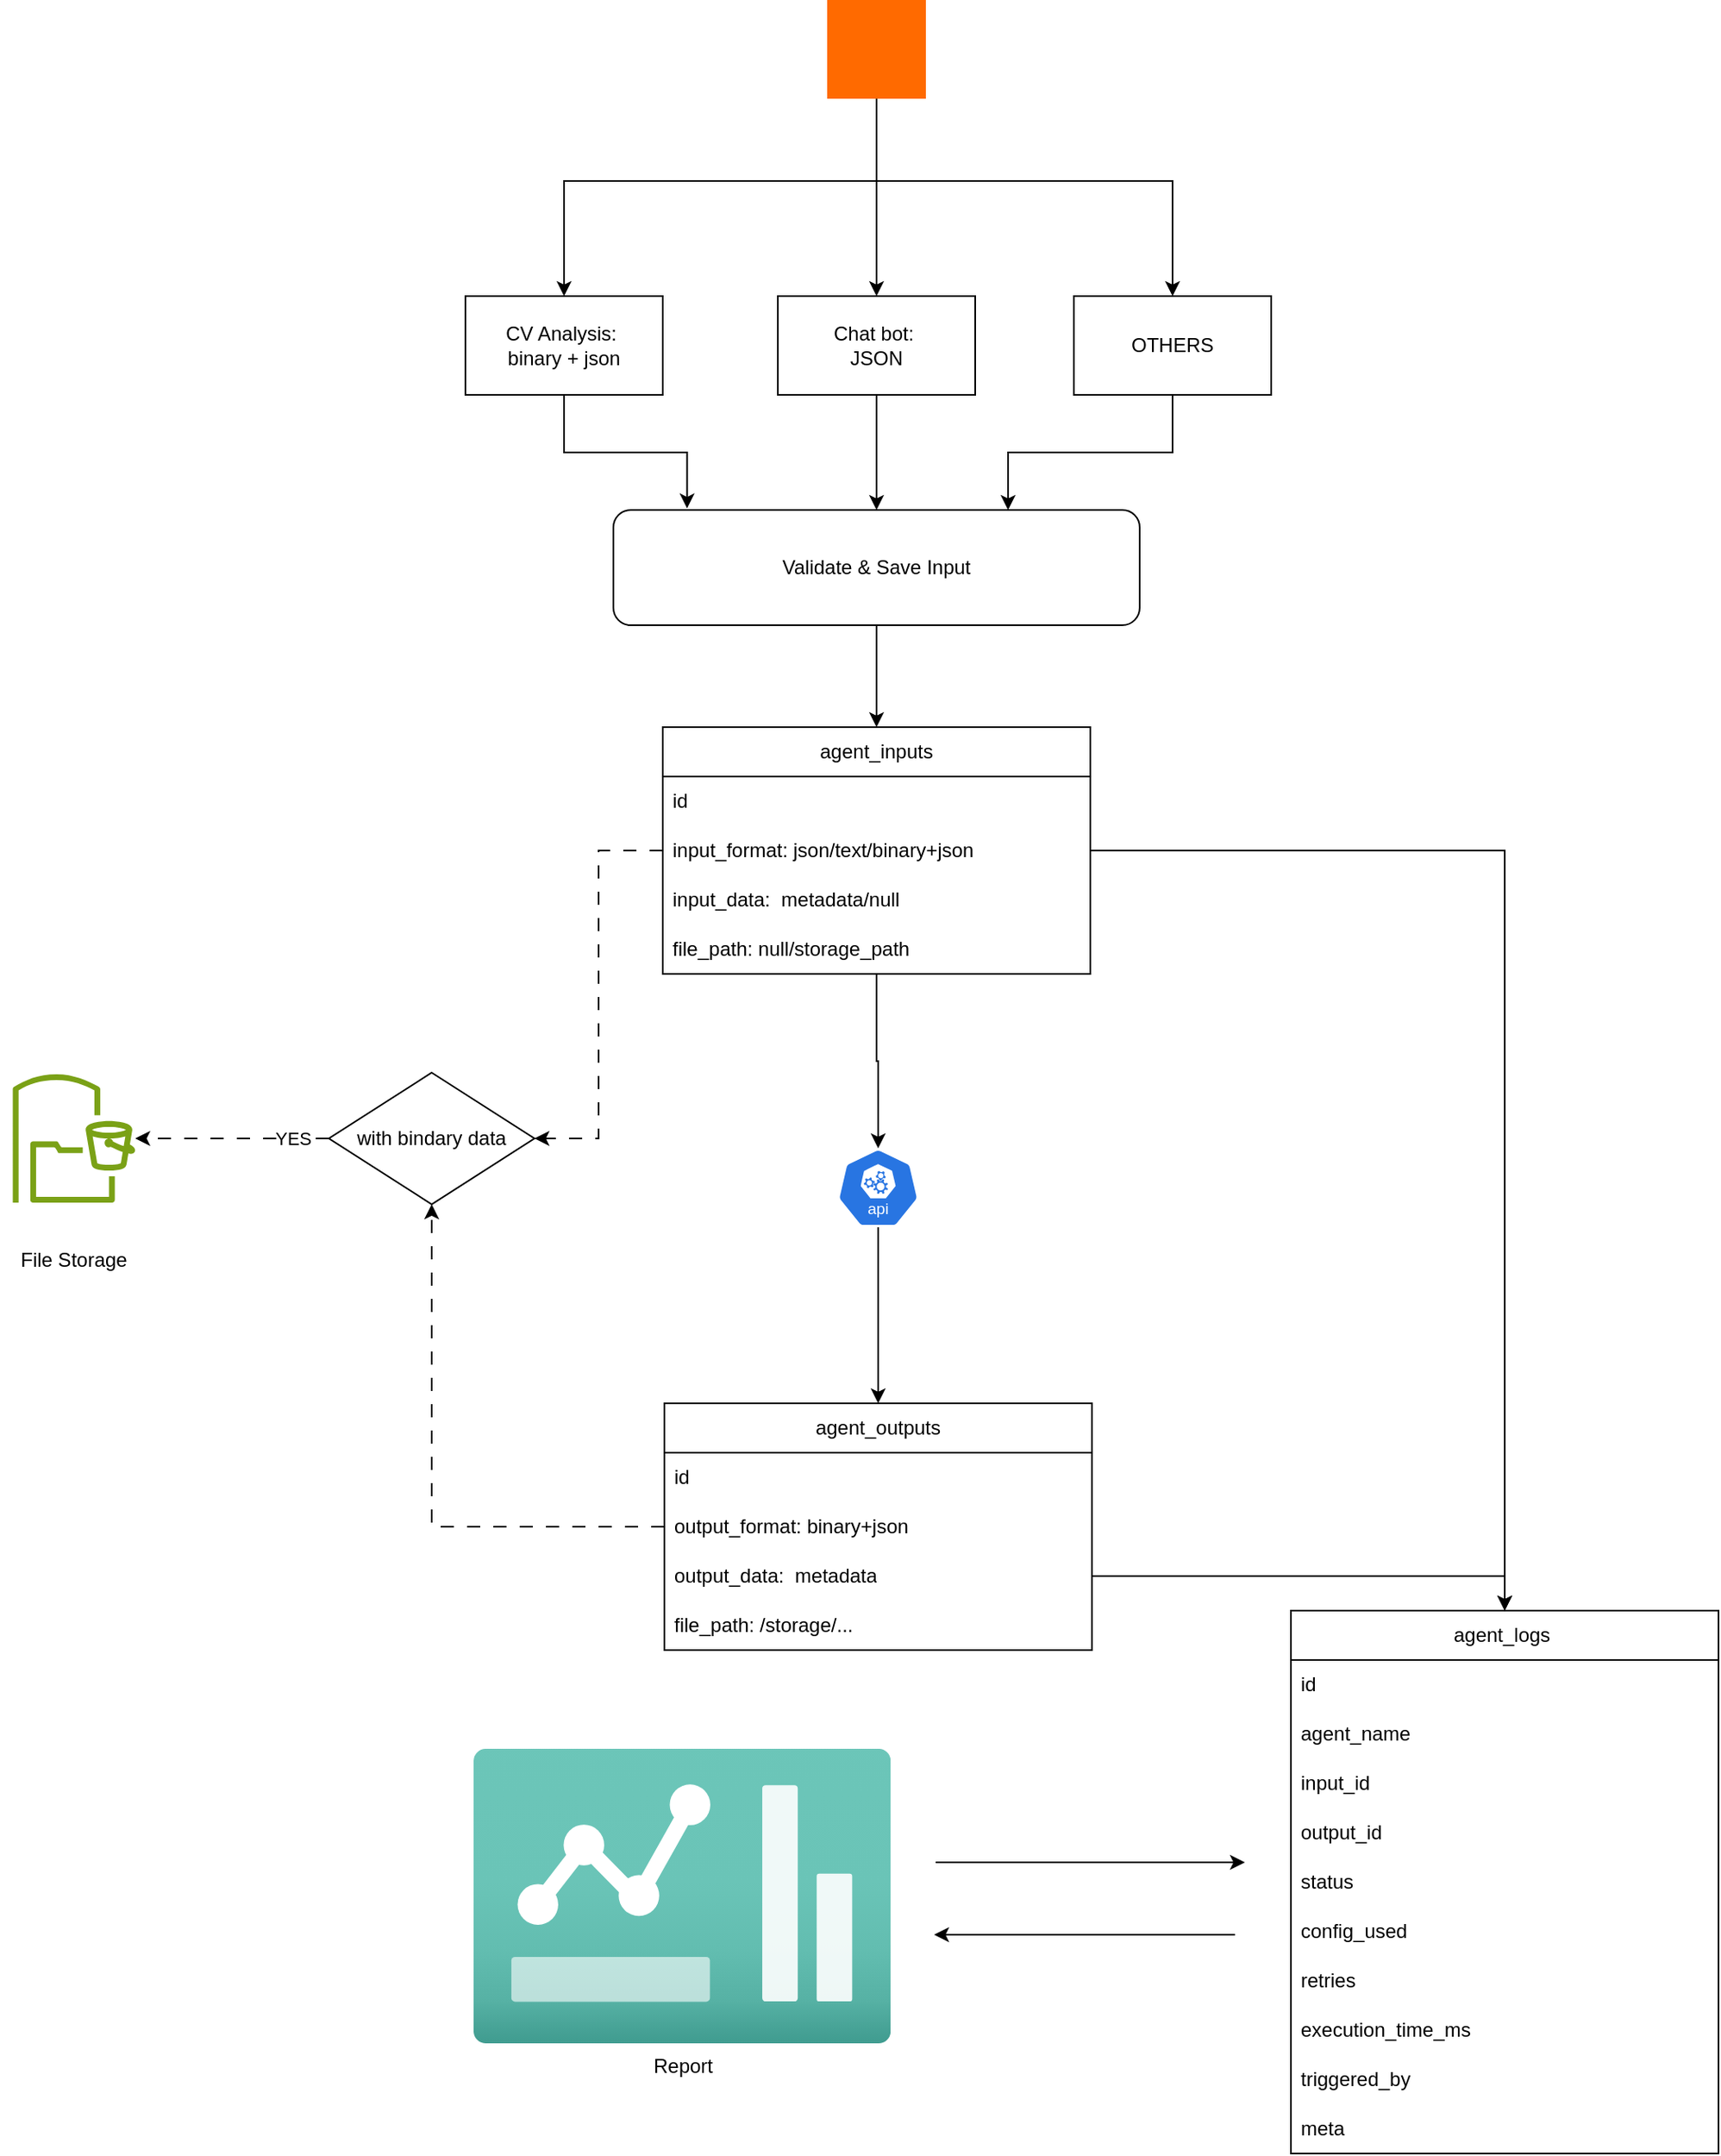 <mxfile version="27.1.6">
  <diagram name="Page-1" id="zDOP0jebSu5d6wPxCG_s">
    <mxGraphModel dx="3420" dy="1424" grid="0" gridSize="10" guides="1" tooltips="1" connect="1" arrows="1" fold="1" page="1" pageScale="1" pageWidth="827" pageHeight="1169" math="0" shadow="0">
      <root>
        <mxCell id="0" />
        <mxCell id="1" parent="0" />
        <mxCell id="acciNMVjRk3j5oxI-nDW-7" style="edgeStyle=orthogonalEdgeStyle;rounded=0;orthogonalLoop=1;jettySize=auto;html=1;" edge="1" parent="1" source="acciNMVjRk3j5oxI-nDW-1" target="acciNMVjRk3j5oxI-nDW-4">
          <mxGeometry relative="1" as="geometry" />
        </mxCell>
        <mxCell id="acciNMVjRk3j5oxI-nDW-8" style="edgeStyle=orthogonalEdgeStyle;rounded=0;orthogonalLoop=1;jettySize=auto;html=1;" edge="1" parent="1" source="acciNMVjRk3j5oxI-nDW-1" target="acciNMVjRk3j5oxI-nDW-3">
          <mxGeometry relative="1" as="geometry">
            <Array as="points">
              <mxPoint x="400" y="210" />
              <mxPoint x="210" y="210" />
            </Array>
          </mxGeometry>
        </mxCell>
        <mxCell id="acciNMVjRk3j5oxI-nDW-9" style="edgeStyle=orthogonalEdgeStyle;rounded=0;orthogonalLoop=1;jettySize=auto;html=1;entryX=0.5;entryY=0;entryDx=0;entryDy=0;" edge="1" parent="1" source="acciNMVjRk3j5oxI-nDW-1" target="acciNMVjRk3j5oxI-nDW-5">
          <mxGeometry relative="1" as="geometry">
            <Array as="points">
              <mxPoint x="400" y="210" />
              <mxPoint x="580" y="210" />
            </Array>
          </mxGeometry>
        </mxCell>
        <mxCell id="acciNMVjRk3j5oxI-nDW-1" value="" style="points=[];aspect=fixed;html=1;align=center;shadow=0;dashed=0;fillColor=#FF6A00;strokeColor=none;shape=mxgraph.alibaba_cloud.user;" vertex="1" parent="1">
          <mxGeometry x="370" y="100" width="60" height="60" as="geometry" />
        </mxCell>
        <mxCell id="acciNMVjRk3j5oxI-nDW-3" value="CV Analysis:&amp;nbsp;&lt;div&gt;binary + json&lt;/div&gt;" style="rounded=0;whiteSpace=wrap;html=1;" vertex="1" parent="1">
          <mxGeometry x="150" y="280" width="120" height="60" as="geometry" />
        </mxCell>
        <mxCell id="acciNMVjRk3j5oxI-nDW-14" style="edgeStyle=orthogonalEdgeStyle;rounded=0;orthogonalLoop=1;jettySize=auto;html=1;entryX=0.5;entryY=0;entryDx=0;entryDy=0;" edge="1" parent="1" source="acciNMVjRk3j5oxI-nDW-4" target="acciNMVjRk3j5oxI-nDW-12">
          <mxGeometry relative="1" as="geometry" />
        </mxCell>
        <mxCell id="acciNMVjRk3j5oxI-nDW-4" value="Chat bot:&amp;nbsp;&lt;div&gt;&lt;span style=&quot;background-color: transparent; color: light-dark(rgb(0, 0, 0), rgb(255, 255, 255));&quot;&gt;JSON&lt;/span&gt;&lt;/div&gt;" style="rounded=0;whiteSpace=wrap;html=1;" vertex="1" parent="1">
          <mxGeometry x="340" y="280" width="120" height="60" as="geometry" />
        </mxCell>
        <mxCell id="acciNMVjRk3j5oxI-nDW-15" style="edgeStyle=orthogonalEdgeStyle;rounded=0;orthogonalLoop=1;jettySize=auto;html=1;entryX=0.75;entryY=0;entryDx=0;entryDy=0;" edge="1" parent="1" source="acciNMVjRk3j5oxI-nDW-5" target="acciNMVjRk3j5oxI-nDW-12">
          <mxGeometry relative="1" as="geometry" />
        </mxCell>
        <mxCell id="acciNMVjRk3j5oxI-nDW-5" value="OTHERS" style="rounded=0;whiteSpace=wrap;html=1;" vertex="1" parent="1">
          <mxGeometry x="520" y="280" width="120" height="60" as="geometry" />
        </mxCell>
        <mxCell id="acciNMVjRk3j5oxI-nDW-37" style="edgeStyle=orthogonalEdgeStyle;rounded=0;orthogonalLoop=1;jettySize=auto;html=1;exitX=0.5;exitY=1;exitDx=0;exitDy=0;" edge="1" parent="1" source="acciNMVjRk3j5oxI-nDW-12" target="acciNMVjRk3j5oxI-nDW-22">
          <mxGeometry relative="1" as="geometry" />
        </mxCell>
        <mxCell id="acciNMVjRk3j5oxI-nDW-12" value="Validate &amp;amp; Save Input" style="rounded=1;whiteSpace=wrap;html=1;" vertex="1" parent="1">
          <mxGeometry x="240" y="410" width="320" height="70" as="geometry" />
        </mxCell>
        <mxCell id="acciNMVjRk3j5oxI-nDW-13" style="edgeStyle=orthogonalEdgeStyle;rounded=0;orthogonalLoop=1;jettySize=auto;html=1;entryX=0.14;entryY=-0.014;entryDx=0;entryDy=0;entryPerimeter=0;" edge="1" parent="1" source="acciNMVjRk3j5oxI-nDW-3" target="acciNMVjRk3j5oxI-nDW-12">
          <mxGeometry relative="1" as="geometry" />
        </mxCell>
        <mxCell id="acciNMVjRk3j5oxI-nDW-97" style="edgeStyle=orthogonalEdgeStyle;rounded=0;orthogonalLoop=1;jettySize=auto;html=1;entryX=1;entryY=0.5;entryDx=0;entryDy=0;dashed=1;dashPattern=8 8;" edge="1" parent="1" source="acciNMVjRk3j5oxI-nDW-22" target="acciNMVjRk3j5oxI-nDW-96">
          <mxGeometry relative="1" as="geometry" />
        </mxCell>
        <mxCell id="acciNMVjRk3j5oxI-nDW-22" value="agent_inputs" style="swimlane;fontStyle=0;childLayout=stackLayout;horizontal=1;startSize=30;horizontalStack=0;resizeParent=1;resizeParentMax=0;resizeLast=0;collapsible=1;marginBottom=0;whiteSpace=wrap;html=1;" vertex="1" parent="1">
          <mxGeometry x="270" y="542" width="260" height="150" as="geometry" />
        </mxCell>
        <mxCell id="acciNMVjRk3j5oxI-nDW-23" value="id" style="text;strokeColor=none;fillColor=none;align=left;verticalAlign=middle;spacingLeft=4;spacingRight=4;overflow=hidden;points=[[0,0.5],[1,0.5]];portConstraint=eastwest;rotatable=0;whiteSpace=wrap;html=1;" vertex="1" parent="acciNMVjRk3j5oxI-nDW-22">
          <mxGeometry y="30" width="260" height="30" as="geometry" />
        </mxCell>
        <mxCell id="acciNMVjRk3j5oxI-nDW-24" value="input_format: json/text/binary+json" style="text;strokeColor=none;fillColor=none;align=left;verticalAlign=middle;spacingLeft=4;spacingRight=4;overflow=hidden;points=[[0,0.5],[1,0.5]];portConstraint=eastwest;rotatable=0;whiteSpace=wrap;html=1;" vertex="1" parent="acciNMVjRk3j5oxI-nDW-22">
          <mxGeometry y="60" width="260" height="30" as="geometry" />
        </mxCell>
        <mxCell id="acciNMVjRk3j5oxI-nDW-25" value="input_data:&amp;nbsp; metadata/null" style="text;strokeColor=none;fillColor=none;align=left;verticalAlign=middle;spacingLeft=4;spacingRight=4;overflow=hidden;points=[[0,0.5],[1,0.5]];portConstraint=eastwest;rotatable=0;whiteSpace=wrap;html=1;" vertex="1" parent="acciNMVjRk3j5oxI-nDW-22">
          <mxGeometry y="90" width="260" height="30" as="geometry" />
        </mxCell>
        <mxCell id="acciNMVjRk3j5oxI-nDW-26" value="file_path: null/storage_path" style="text;strokeColor=none;fillColor=none;align=left;verticalAlign=middle;spacingLeft=4;spacingRight=4;overflow=hidden;points=[[0,0.5],[1,0.5]];portConstraint=eastwest;rotatable=0;whiteSpace=wrap;html=1;" vertex="1" parent="acciNMVjRk3j5oxI-nDW-22">
          <mxGeometry y="120" width="260" height="30" as="geometry" />
        </mxCell>
        <mxCell id="acciNMVjRk3j5oxI-nDW-39" value="" style="sketch=0;outlineConnect=0;fontColor=#232F3E;gradientColor=none;fillColor=#7AA116;strokeColor=none;dashed=0;verticalLabelPosition=bottom;verticalAlign=top;align=center;html=1;fontSize=12;fontStyle=0;aspect=fixed;pointerEvents=1;shape=mxgraph.aws4.s3_file_gateway;" vertex="1" parent="1">
          <mxGeometry x="-127" y="753" width="78" height="78" as="geometry" />
        </mxCell>
        <mxCell id="acciNMVjRk3j5oxI-nDW-45" value="File Storage" style="text;strokeColor=none;align=center;fillColor=none;html=1;verticalAlign=middle;whiteSpace=wrap;rounded=0;" vertex="1" parent="1">
          <mxGeometry x="-133" y="851" width="90" height="30" as="geometry" />
        </mxCell>
        <mxCell id="acciNMVjRk3j5oxI-nDW-102" style="edgeStyle=orthogonalEdgeStyle;rounded=0;orthogonalLoop=1;jettySize=auto;html=1;" edge="1" parent="1" source="acciNMVjRk3j5oxI-nDW-46" target="acciNMVjRk3j5oxI-nDW-51">
          <mxGeometry relative="1" as="geometry" />
        </mxCell>
        <mxCell id="acciNMVjRk3j5oxI-nDW-46" value="" style="aspect=fixed;sketch=0;html=1;dashed=0;whitespace=wrap;verticalLabelPosition=bottom;verticalAlign=top;fillColor=#2875E2;strokeColor=#ffffff;points=[[0.005,0.63,0],[0.1,0.2,0],[0.9,0.2,0],[0.5,0,0],[0.995,0.63,0],[0.72,0.99,0],[0.5,1,0],[0.28,0.99,0]];shape=mxgraph.kubernetes.icon2;kubernetesLabel=1;prIcon=api" vertex="1" parent="1">
          <mxGeometry x="376" y="798" width="50" height="48" as="geometry" />
        </mxCell>
        <mxCell id="acciNMVjRk3j5oxI-nDW-48" style="edgeStyle=orthogonalEdgeStyle;rounded=0;orthogonalLoop=1;jettySize=auto;html=1;entryX=0.5;entryY=0;entryDx=0;entryDy=0;entryPerimeter=0;" edge="1" parent="1" source="acciNMVjRk3j5oxI-nDW-22" target="acciNMVjRk3j5oxI-nDW-46">
          <mxGeometry relative="1" as="geometry" />
        </mxCell>
        <mxCell id="acciNMVjRk3j5oxI-nDW-51" value="agent_outputs" style="swimlane;fontStyle=0;childLayout=stackLayout;horizontal=1;startSize=30;horizontalStack=0;resizeParent=1;resizeParentMax=0;resizeLast=0;collapsible=1;marginBottom=0;whiteSpace=wrap;html=1;" vertex="1" parent="1">
          <mxGeometry x="271" y="953" width="260" height="150" as="geometry" />
        </mxCell>
        <mxCell id="acciNMVjRk3j5oxI-nDW-52" value="id" style="text;strokeColor=none;fillColor=none;align=left;verticalAlign=middle;spacingLeft=4;spacingRight=4;overflow=hidden;points=[[0,0.5],[1,0.5]];portConstraint=eastwest;rotatable=0;whiteSpace=wrap;html=1;" vertex="1" parent="acciNMVjRk3j5oxI-nDW-51">
          <mxGeometry y="30" width="260" height="30" as="geometry" />
        </mxCell>
        <mxCell id="acciNMVjRk3j5oxI-nDW-53" value="output_format: binary+json" style="text;strokeColor=none;fillColor=none;align=left;verticalAlign=middle;spacingLeft=4;spacingRight=4;overflow=hidden;points=[[0,0.5],[1,0.5]];portConstraint=eastwest;rotatable=0;whiteSpace=wrap;html=1;" vertex="1" parent="acciNMVjRk3j5oxI-nDW-51">
          <mxGeometry y="60" width="260" height="30" as="geometry" />
        </mxCell>
        <mxCell id="acciNMVjRk3j5oxI-nDW-54" value="output_data:&amp;nbsp; metadata" style="text;strokeColor=none;fillColor=none;align=left;verticalAlign=middle;spacingLeft=4;spacingRight=4;overflow=hidden;points=[[0,0.5],[1,0.5]];portConstraint=eastwest;rotatable=0;whiteSpace=wrap;html=1;" vertex="1" parent="acciNMVjRk3j5oxI-nDW-51">
          <mxGeometry y="90" width="260" height="30" as="geometry" />
        </mxCell>
        <mxCell id="acciNMVjRk3j5oxI-nDW-55" value="file_path: /storage/..." style="text;strokeColor=none;fillColor=none;align=left;verticalAlign=middle;spacingLeft=4;spacingRight=4;overflow=hidden;points=[[0,0.5],[1,0.5]];portConstraint=eastwest;rotatable=0;whiteSpace=wrap;html=1;" vertex="1" parent="acciNMVjRk3j5oxI-nDW-51">
          <mxGeometry y="120" width="260" height="30" as="geometry" />
        </mxCell>
        <mxCell id="acciNMVjRk3j5oxI-nDW-74" value="agent_logs&amp;nbsp;" style="swimlane;fontStyle=0;childLayout=stackLayout;horizontal=1;startSize=30;horizontalStack=0;resizeParent=1;resizeParentMax=0;resizeLast=0;collapsible=1;marginBottom=0;whiteSpace=wrap;html=1;" vertex="1" parent="1">
          <mxGeometry x="652" y="1079" width="260" height="330" as="geometry" />
        </mxCell>
        <mxCell id="acciNMVjRk3j5oxI-nDW-75" value="id" style="text;strokeColor=none;fillColor=none;align=left;verticalAlign=middle;spacingLeft=4;spacingRight=4;overflow=hidden;points=[[0,0.5],[1,0.5]];portConstraint=eastwest;rotatable=0;whiteSpace=wrap;html=1;" vertex="1" parent="acciNMVjRk3j5oxI-nDW-74">
          <mxGeometry y="30" width="260" height="30" as="geometry" />
        </mxCell>
        <mxCell id="acciNMVjRk3j5oxI-nDW-76" value="agent_name" style="text;strokeColor=none;fillColor=none;align=left;verticalAlign=middle;spacingLeft=4;spacingRight=4;overflow=hidden;points=[[0,0.5],[1,0.5]];portConstraint=eastwest;rotatable=0;whiteSpace=wrap;html=1;" vertex="1" parent="acciNMVjRk3j5oxI-nDW-74">
          <mxGeometry y="60" width="260" height="30" as="geometry" />
        </mxCell>
        <mxCell id="acciNMVjRk3j5oxI-nDW-77" value="input_id" style="text;strokeColor=none;fillColor=none;align=left;verticalAlign=middle;spacingLeft=4;spacingRight=4;overflow=hidden;points=[[0,0.5],[1,0.5]];portConstraint=eastwest;rotatable=0;whiteSpace=wrap;html=1;" vertex="1" parent="acciNMVjRk3j5oxI-nDW-74">
          <mxGeometry y="90" width="260" height="30" as="geometry" />
        </mxCell>
        <mxCell id="acciNMVjRk3j5oxI-nDW-78" value="output_id" style="text;strokeColor=none;fillColor=none;align=left;verticalAlign=middle;spacingLeft=4;spacingRight=4;overflow=hidden;points=[[0,0.5],[1,0.5]];portConstraint=eastwest;rotatable=0;whiteSpace=wrap;html=1;" vertex="1" parent="acciNMVjRk3j5oxI-nDW-74">
          <mxGeometry y="120" width="260" height="30" as="geometry" />
        </mxCell>
        <mxCell id="acciNMVjRk3j5oxI-nDW-79" value="status" style="text;strokeColor=none;fillColor=none;align=left;verticalAlign=middle;spacingLeft=4;spacingRight=4;overflow=hidden;points=[[0,0.5],[1,0.5]];portConstraint=eastwest;rotatable=0;whiteSpace=wrap;html=1;" vertex="1" parent="acciNMVjRk3j5oxI-nDW-74">
          <mxGeometry y="150" width="260" height="30" as="geometry" />
        </mxCell>
        <mxCell id="acciNMVjRk3j5oxI-nDW-80" value="config_used" style="text;strokeColor=none;fillColor=none;align=left;verticalAlign=middle;spacingLeft=4;spacingRight=4;overflow=hidden;points=[[0,0.5],[1,0.5]];portConstraint=eastwest;rotatable=0;whiteSpace=wrap;html=1;" vertex="1" parent="acciNMVjRk3j5oxI-nDW-74">
          <mxGeometry y="180" width="260" height="30" as="geometry" />
        </mxCell>
        <mxCell id="acciNMVjRk3j5oxI-nDW-88" value="retries" style="text;strokeColor=none;fillColor=none;align=left;verticalAlign=middle;spacingLeft=4;spacingRight=4;overflow=hidden;points=[[0,0.5],[1,0.5]];portConstraint=eastwest;rotatable=0;whiteSpace=wrap;html=1;" vertex="1" parent="acciNMVjRk3j5oxI-nDW-74">
          <mxGeometry y="210" width="260" height="30" as="geometry" />
        </mxCell>
        <mxCell id="acciNMVjRk3j5oxI-nDW-89" value="execution_time_ms" style="text;strokeColor=none;fillColor=none;align=left;verticalAlign=middle;spacingLeft=4;spacingRight=4;overflow=hidden;points=[[0,0.5],[1,0.5]];portConstraint=eastwest;rotatable=0;whiteSpace=wrap;html=1;" vertex="1" parent="acciNMVjRk3j5oxI-nDW-74">
          <mxGeometry y="240" width="260" height="30" as="geometry" />
        </mxCell>
        <mxCell id="acciNMVjRk3j5oxI-nDW-90" value="triggered_by" style="text;strokeColor=none;fillColor=none;align=left;verticalAlign=middle;spacingLeft=4;spacingRight=4;overflow=hidden;points=[[0,0.5],[1,0.5]];portConstraint=eastwest;rotatable=0;whiteSpace=wrap;html=1;" vertex="1" parent="acciNMVjRk3j5oxI-nDW-74">
          <mxGeometry y="270" width="260" height="30" as="geometry" />
        </mxCell>
        <mxCell id="acciNMVjRk3j5oxI-nDW-91" value="meta" style="text;strokeColor=none;fillColor=none;align=left;verticalAlign=middle;spacingLeft=4;spacingRight=4;overflow=hidden;points=[[0,0.5],[1,0.5]];portConstraint=eastwest;rotatable=0;whiteSpace=wrap;html=1;" vertex="1" parent="acciNMVjRk3j5oxI-nDW-74">
          <mxGeometry y="300" width="260" height="30" as="geometry" />
        </mxCell>
        <mxCell id="acciNMVjRk3j5oxI-nDW-99" style="edgeStyle=orthogonalEdgeStyle;rounded=0;orthogonalLoop=1;jettySize=auto;html=1;dashed=1;dashPattern=8 8;" edge="1" parent="1" source="acciNMVjRk3j5oxI-nDW-96" target="acciNMVjRk3j5oxI-nDW-39">
          <mxGeometry relative="1" as="geometry" />
        </mxCell>
        <mxCell id="acciNMVjRk3j5oxI-nDW-100" value="YES" style="edgeLabel;html=1;align=center;verticalAlign=middle;resizable=0;points=[];" vertex="1" connectable="0" parent="acciNMVjRk3j5oxI-nDW-99">
          <mxGeometry x="-0.622" relative="1" as="geometry">
            <mxPoint as="offset" />
          </mxGeometry>
        </mxCell>
        <mxCell id="acciNMVjRk3j5oxI-nDW-96" value="with bindary data" style="rhombus;whiteSpace=wrap;html=1;" vertex="1" parent="1">
          <mxGeometry x="67" y="752" width="125" height="80" as="geometry" />
        </mxCell>
        <mxCell id="acciNMVjRk3j5oxI-nDW-101" style="edgeStyle=orthogonalEdgeStyle;rounded=0;orthogonalLoop=1;jettySize=auto;html=1;entryX=0.5;entryY=1;entryDx=0;entryDy=0;dashed=1;dashPattern=8 8;" edge="1" parent="1" source="acciNMVjRk3j5oxI-nDW-53" target="acciNMVjRk3j5oxI-nDW-96">
          <mxGeometry relative="1" as="geometry" />
        </mxCell>
        <mxCell id="acciNMVjRk3j5oxI-nDW-103" style="edgeStyle=orthogonalEdgeStyle;rounded=0;orthogonalLoop=1;jettySize=auto;html=1;" edge="1" parent="1" source="acciNMVjRk3j5oxI-nDW-24" target="acciNMVjRk3j5oxI-nDW-74">
          <mxGeometry relative="1" as="geometry" />
        </mxCell>
        <mxCell id="acciNMVjRk3j5oxI-nDW-105" style="edgeStyle=orthogonalEdgeStyle;rounded=0;orthogonalLoop=1;jettySize=auto;html=1;entryX=0.5;entryY=0;entryDx=0;entryDy=0;" edge="1" parent="1" source="acciNMVjRk3j5oxI-nDW-54" target="acciNMVjRk3j5oxI-nDW-74">
          <mxGeometry relative="1" as="geometry" />
        </mxCell>
        <mxCell id="acciNMVjRk3j5oxI-nDW-106" value="Report" style="image;aspect=fixed;html=1;points=[];align=center;fontSize=12;image=img/lib/azure2/general/Dashboard2.svg;" vertex="1" parent="1">
          <mxGeometry x="155" y="1163" width="253.58" height="179" as="geometry" />
        </mxCell>
        <mxCell id="acciNMVjRk3j5oxI-nDW-111" value="" style="endArrow=classic;html=1;rounded=0;" edge="1" parent="1">
          <mxGeometry width="50" height="50" relative="1" as="geometry">
            <mxPoint x="436" y="1232" as="sourcePoint" />
            <mxPoint x="624" y="1232" as="targetPoint" />
          </mxGeometry>
        </mxCell>
        <mxCell id="acciNMVjRk3j5oxI-nDW-113" value="" style="endArrow=classic;html=1;rounded=0;" edge="1" parent="1">
          <mxGeometry width="50" height="50" relative="1" as="geometry">
            <mxPoint x="618" y="1276" as="sourcePoint" />
            <mxPoint x="435" y="1276" as="targetPoint" />
          </mxGeometry>
        </mxCell>
      </root>
    </mxGraphModel>
  </diagram>
</mxfile>
